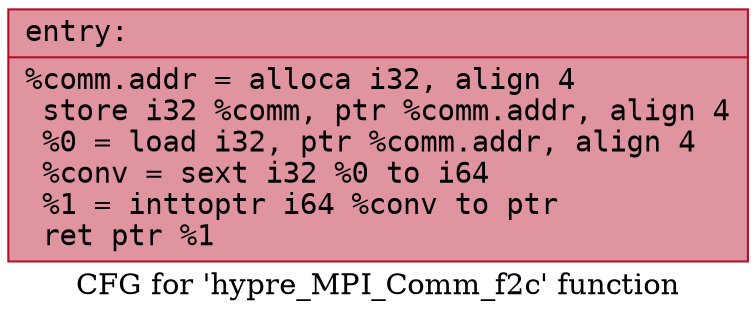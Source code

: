 digraph "CFG for 'hypre_MPI_Comm_f2c' function" {
	label="CFG for 'hypre_MPI_Comm_f2c' function";

	Node0x5555d661a9e0 [shape=record,color="#b70d28ff", style=filled, fillcolor="#b70d2870" fontname="Courier",label="{entry:\l|  %comm.addr = alloca i32, align 4\l  store i32 %comm, ptr %comm.addr, align 4\l  %0 = load i32, ptr %comm.addr, align 4\l  %conv = sext i32 %0 to i64\l  %1 = inttoptr i64 %conv to ptr\l  ret ptr %1\l}"];
}
